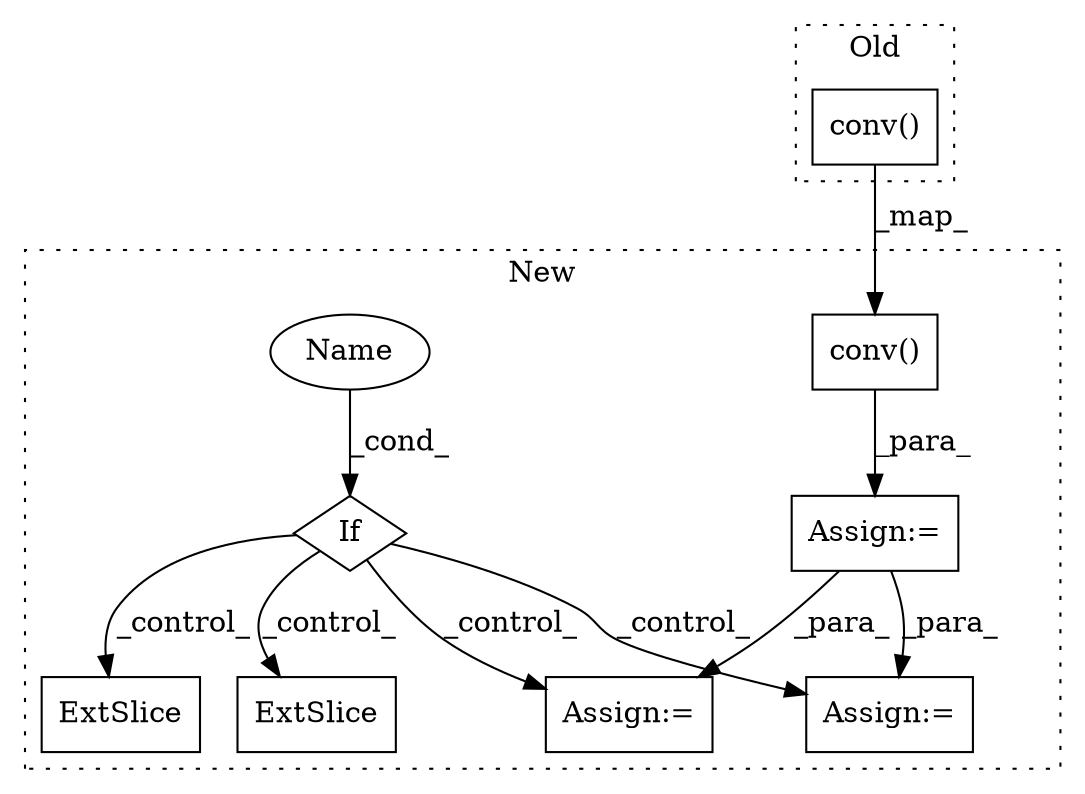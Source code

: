 digraph G {
subgraph cluster0 {
1 [label="conv()" a="75" s="9250,9261" l="10,1" shape="box"];
label = "Old";
style="dotted";
}
subgraph cluster1 {
2 [label="conv()" a="75" s="9758,9769" l="10,1" shape="box"];
3 [label="Assign:=" a="68" s="10102" l="3" shape="box"];
4 [label="Assign:=" a="68" s="10168" l="3" shape="box"];
5 [label="If" a="96" s="9988" l="3" shape="diamond"];
6 [label="Assign:=" a="68" s="9939" l="3" shape="box"];
7 [label="Name" a="87" s="9991" l="17" shape="ellipse"];
8 [label="ExtSlice" a="85" s="10105" l="12" shape="box"];
9 [label="ExtSlice" a="85" s="10171" l="12" shape="box"];
label = "New";
style="dotted";
}
1 -> 2 [label="_map_"];
2 -> 6 [label="_para_"];
5 -> 8 [label="_control_"];
5 -> 4 [label="_control_"];
5 -> 3 [label="_control_"];
5 -> 9 [label="_control_"];
6 -> 4 [label="_para_"];
6 -> 3 [label="_para_"];
7 -> 5 [label="_cond_"];
}